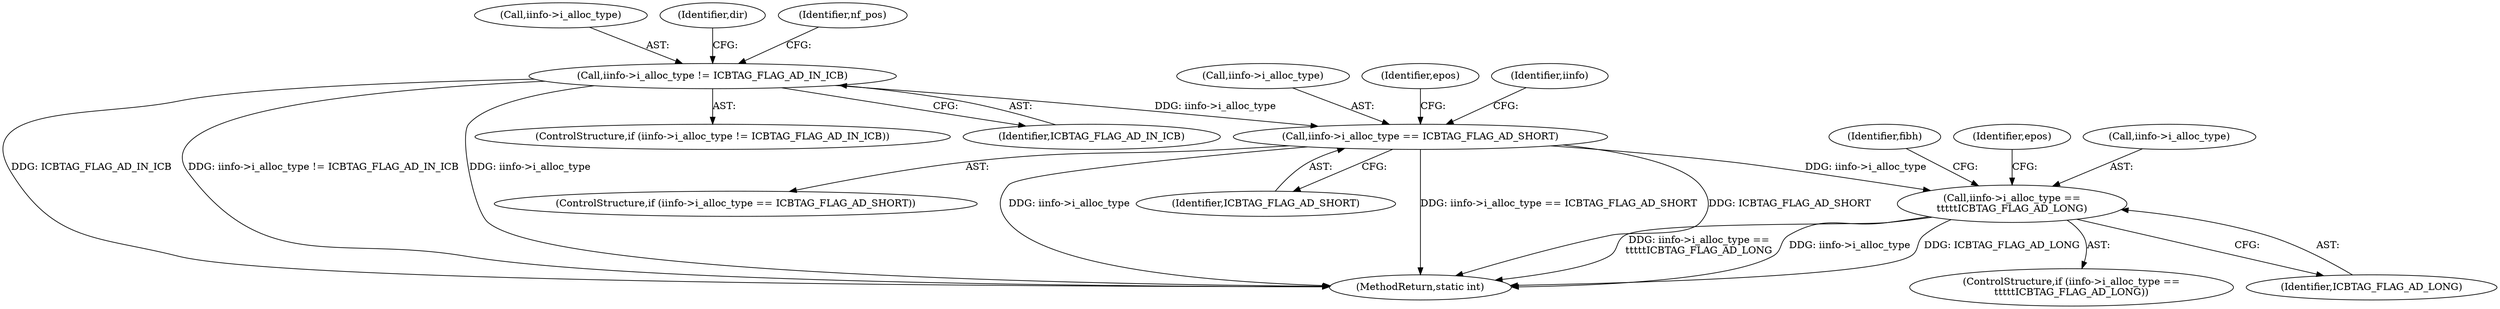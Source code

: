digraph "0_linux_0e5cc9a40ada6046e6bc3bdfcd0c0d7e4b706b14@pointer" {
"1000298" [label="(Call,iinfo->i_alloc_type ==\n\t\t\t\t\tICBTAG_FLAG_AD_LONG)"];
"1000285" [label="(Call,iinfo->i_alloc_type == ICBTAG_FLAG_AD_SHORT)"];
"1000229" [label="(Call,iinfo->i_alloc_type != ICBTAG_FLAG_AD_IN_ICB)"];
"1000285" [label="(Call,iinfo->i_alloc_type == ICBTAG_FLAG_AD_SHORT)"];
"1000298" [label="(Call,iinfo->i_alloc_type ==\n\t\t\t\t\tICBTAG_FLAG_AD_LONG)"];
"1000297" [label="(ControlStructure,if (iinfo->i_alloc_type ==\n\t\t\t\t\tICBTAG_FLAG_AD_LONG))"];
"1000318" [label="(Identifier,fibh)"];
"1000286" [label="(Call,iinfo->i_alloc_type)"];
"1000233" [label="(Identifier,ICBTAG_FLAG_AD_IN_ICB)"];
"1000230" [label="(Call,iinfo->i_alloc_type)"];
"1000292" [label="(Identifier,epos)"];
"1000284" [label="(ControlStructure,if (iinfo->i_alloc_type == ICBTAG_FLAG_AD_SHORT))"];
"1000238" [label="(Identifier,dir)"];
"1000697" [label="(MethodReturn,static int)"];
"1000454" [label="(Identifier,nf_pos)"];
"1000302" [label="(Identifier,ICBTAG_FLAG_AD_LONG)"];
"1000229" [label="(Call,iinfo->i_alloc_type != ICBTAG_FLAG_AD_IN_ICB)"];
"1000300" [label="(Identifier,iinfo)"];
"1000228" [label="(ControlStructure,if (iinfo->i_alloc_type != ICBTAG_FLAG_AD_IN_ICB))"];
"1000305" [label="(Identifier,epos)"];
"1000299" [label="(Call,iinfo->i_alloc_type)"];
"1000289" [label="(Identifier,ICBTAG_FLAG_AD_SHORT)"];
"1000298" -> "1000297"  [label="AST: "];
"1000298" -> "1000302"  [label="CFG: "];
"1000299" -> "1000298"  [label="AST: "];
"1000302" -> "1000298"  [label="AST: "];
"1000305" -> "1000298"  [label="CFG: "];
"1000318" -> "1000298"  [label="CFG: "];
"1000298" -> "1000697"  [label="DDG: iinfo->i_alloc_type ==\n\t\t\t\t\tICBTAG_FLAG_AD_LONG"];
"1000298" -> "1000697"  [label="DDG: iinfo->i_alloc_type"];
"1000298" -> "1000697"  [label="DDG: ICBTAG_FLAG_AD_LONG"];
"1000285" -> "1000298"  [label="DDG: iinfo->i_alloc_type"];
"1000285" -> "1000284"  [label="AST: "];
"1000285" -> "1000289"  [label="CFG: "];
"1000286" -> "1000285"  [label="AST: "];
"1000289" -> "1000285"  [label="AST: "];
"1000292" -> "1000285"  [label="CFG: "];
"1000300" -> "1000285"  [label="CFG: "];
"1000285" -> "1000697"  [label="DDG: iinfo->i_alloc_type"];
"1000285" -> "1000697"  [label="DDG: iinfo->i_alloc_type == ICBTAG_FLAG_AD_SHORT"];
"1000285" -> "1000697"  [label="DDG: ICBTAG_FLAG_AD_SHORT"];
"1000229" -> "1000285"  [label="DDG: iinfo->i_alloc_type"];
"1000229" -> "1000228"  [label="AST: "];
"1000229" -> "1000233"  [label="CFG: "];
"1000230" -> "1000229"  [label="AST: "];
"1000233" -> "1000229"  [label="AST: "];
"1000238" -> "1000229"  [label="CFG: "];
"1000454" -> "1000229"  [label="CFG: "];
"1000229" -> "1000697"  [label="DDG: ICBTAG_FLAG_AD_IN_ICB"];
"1000229" -> "1000697"  [label="DDG: iinfo->i_alloc_type != ICBTAG_FLAG_AD_IN_ICB"];
"1000229" -> "1000697"  [label="DDG: iinfo->i_alloc_type"];
}
